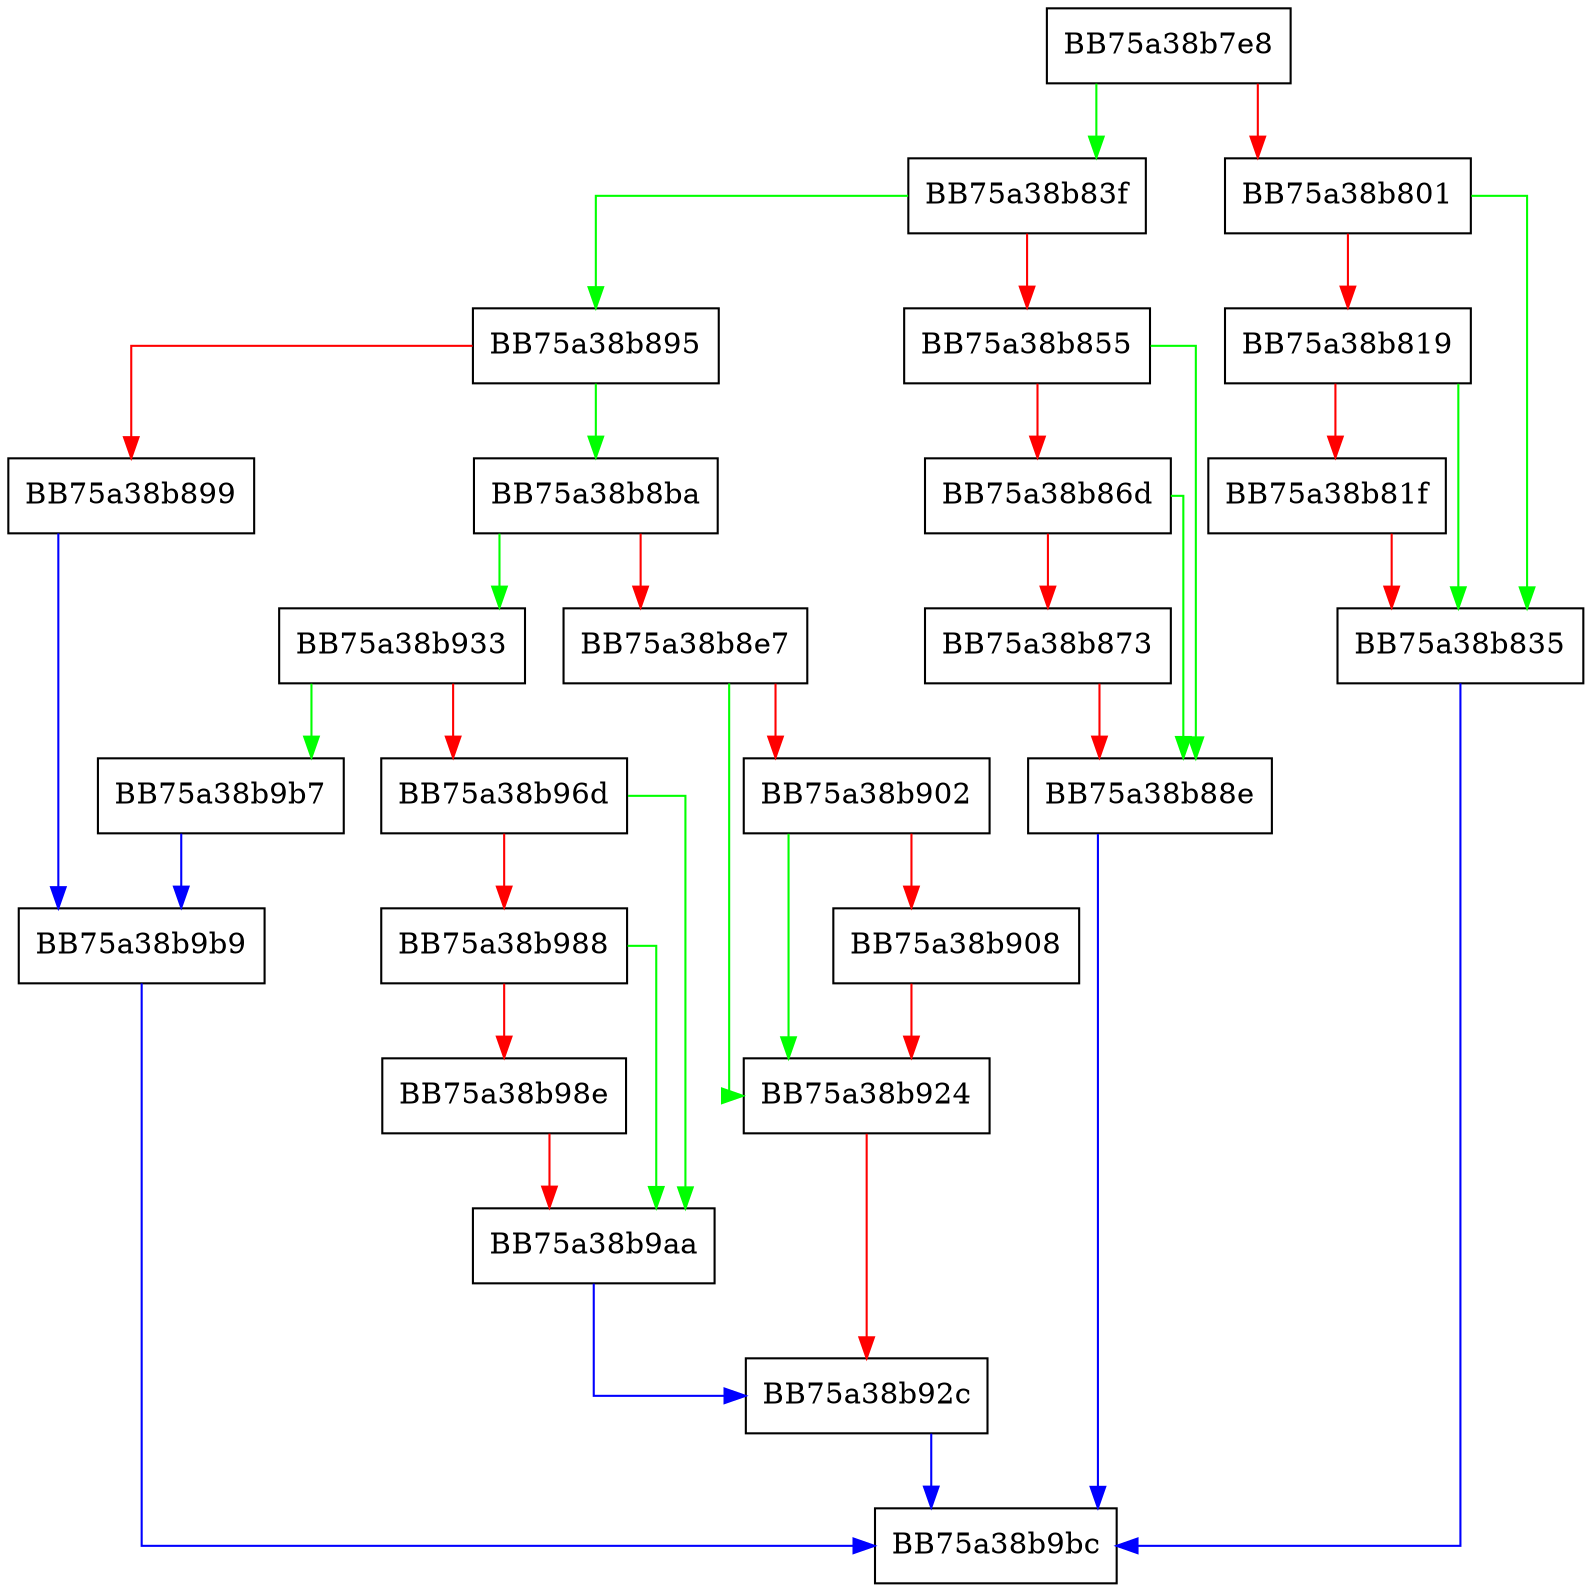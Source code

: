digraph MemScanOpenProcess {
  node [shape="box"];
  graph [splines=ortho];
  BB75a38b7e8 -> BB75a38b83f [color="green"];
  BB75a38b7e8 -> BB75a38b801 [color="red"];
  BB75a38b801 -> BB75a38b835 [color="green"];
  BB75a38b801 -> BB75a38b819 [color="red"];
  BB75a38b819 -> BB75a38b835 [color="green"];
  BB75a38b819 -> BB75a38b81f [color="red"];
  BB75a38b81f -> BB75a38b835 [color="red"];
  BB75a38b835 -> BB75a38b9bc [color="blue"];
  BB75a38b83f -> BB75a38b895 [color="green"];
  BB75a38b83f -> BB75a38b855 [color="red"];
  BB75a38b855 -> BB75a38b88e [color="green"];
  BB75a38b855 -> BB75a38b86d [color="red"];
  BB75a38b86d -> BB75a38b88e [color="green"];
  BB75a38b86d -> BB75a38b873 [color="red"];
  BB75a38b873 -> BB75a38b88e [color="red"];
  BB75a38b88e -> BB75a38b9bc [color="blue"];
  BB75a38b895 -> BB75a38b8ba [color="green"];
  BB75a38b895 -> BB75a38b899 [color="red"];
  BB75a38b899 -> BB75a38b9b9 [color="blue"];
  BB75a38b8ba -> BB75a38b933 [color="green"];
  BB75a38b8ba -> BB75a38b8e7 [color="red"];
  BB75a38b8e7 -> BB75a38b924 [color="green"];
  BB75a38b8e7 -> BB75a38b902 [color="red"];
  BB75a38b902 -> BB75a38b924 [color="green"];
  BB75a38b902 -> BB75a38b908 [color="red"];
  BB75a38b908 -> BB75a38b924 [color="red"];
  BB75a38b924 -> BB75a38b92c [color="red"];
  BB75a38b92c -> BB75a38b9bc [color="blue"];
  BB75a38b933 -> BB75a38b9b7 [color="green"];
  BB75a38b933 -> BB75a38b96d [color="red"];
  BB75a38b96d -> BB75a38b9aa [color="green"];
  BB75a38b96d -> BB75a38b988 [color="red"];
  BB75a38b988 -> BB75a38b9aa [color="green"];
  BB75a38b988 -> BB75a38b98e [color="red"];
  BB75a38b98e -> BB75a38b9aa [color="red"];
  BB75a38b9aa -> BB75a38b92c [color="blue"];
  BB75a38b9b7 -> BB75a38b9b9 [color="blue"];
  BB75a38b9b9 -> BB75a38b9bc [color="blue"];
}